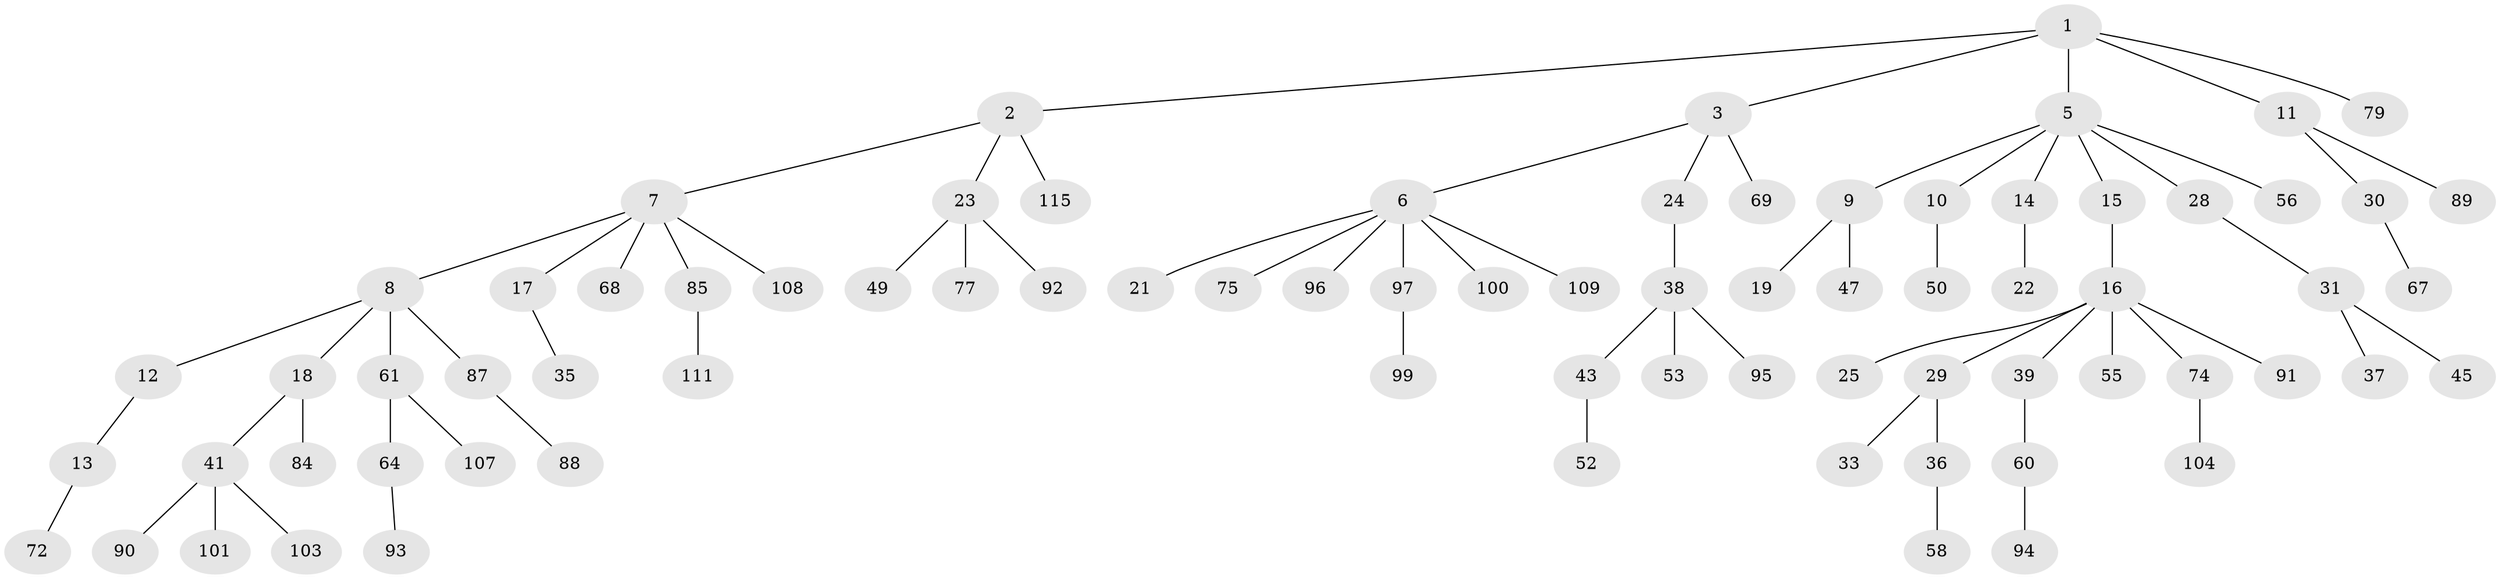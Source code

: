 // original degree distribution, {5: 0.034482758620689655, 3: 0.1724137931034483, 8: 0.008620689655172414, 4: 0.04310344827586207, 2: 0.22413793103448276, 6: 0.017241379310344827, 1: 0.5}
// Generated by graph-tools (version 1.1) at 2025/42/03/06/25 10:42:05]
// undirected, 78 vertices, 77 edges
graph export_dot {
graph [start="1"]
  node [color=gray90,style=filled];
  1 [super="+51"];
  2 [super="+59"];
  3 [super="+4"];
  5 [super="+32"];
  6 [super="+27"];
  7 [super="+42"];
  8 [super="+46"];
  9;
  10 [super="+26"];
  11 [super="+80"];
  12 [super="+116"];
  13;
  14;
  15;
  16 [super="+20"];
  17;
  18;
  19;
  21 [super="+44"];
  22 [super="+78"];
  23 [super="+48"];
  24 [super="+54"];
  25 [super="+65"];
  28;
  29 [super="+57"];
  30;
  31 [super="+34"];
  33;
  35;
  36 [super="+40"];
  37 [super="+71"];
  38 [super="+102"];
  39 [super="+66"];
  41 [super="+82"];
  43;
  45 [super="+62"];
  47;
  49 [super="+63"];
  50;
  52;
  53;
  55 [super="+98"];
  56;
  58;
  60 [super="+81"];
  61 [super="+70"];
  64 [super="+73"];
  67;
  68;
  69 [super="+83"];
  72;
  74 [super="+76"];
  75 [super="+86"];
  77;
  79;
  84;
  85 [super="+114"];
  87 [super="+105"];
  88;
  89;
  90;
  91;
  92 [super="+106"];
  93;
  94 [super="+110"];
  95;
  96;
  97;
  99 [super="+112"];
  100;
  101;
  103;
  104;
  107 [super="+113"];
  108;
  109;
  111;
  115;
  1 -- 2;
  1 -- 3;
  1 -- 5;
  1 -- 11;
  1 -- 79;
  2 -- 7;
  2 -- 23;
  2 -- 115;
  3 -- 69;
  3 -- 24;
  3 -- 6;
  5 -- 9;
  5 -- 10;
  5 -- 14;
  5 -- 15;
  5 -- 28;
  5 -- 56;
  6 -- 21;
  6 -- 96;
  6 -- 97;
  6 -- 100;
  6 -- 75;
  6 -- 109;
  7 -- 8;
  7 -- 17;
  7 -- 85;
  7 -- 108;
  7 -- 68;
  8 -- 12;
  8 -- 18;
  8 -- 61;
  8 -- 87;
  9 -- 19;
  9 -- 47;
  10 -- 50;
  11 -- 30;
  11 -- 89;
  12 -- 13;
  13 -- 72;
  14 -- 22;
  15 -- 16;
  16 -- 25;
  16 -- 29;
  16 -- 55;
  16 -- 74;
  16 -- 91;
  16 -- 39;
  17 -- 35;
  18 -- 41;
  18 -- 84;
  23 -- 77;
  23 -- 49;
  23 -- 92;
  24 -- 38;
  28 -- 31;
  29 -- 33;
  29 -- 36;
  30 -- 67;
  31 -- 37;
  31 -- 45;
  36 -- 58;
  38 -- 43;
  38 -- 53;
  38 -- 95;
  39 -- 60;
  41 -- 90;
  41 -- 103;
  41 -- 101;
  43 -- 52;
  60 -- 94;
  61 -- 64;
  61 -- 107;
  64 -- 93;
  74 -- 104;
  85 -- 111;
  87 -- 88;
  97 -- 99;
}
